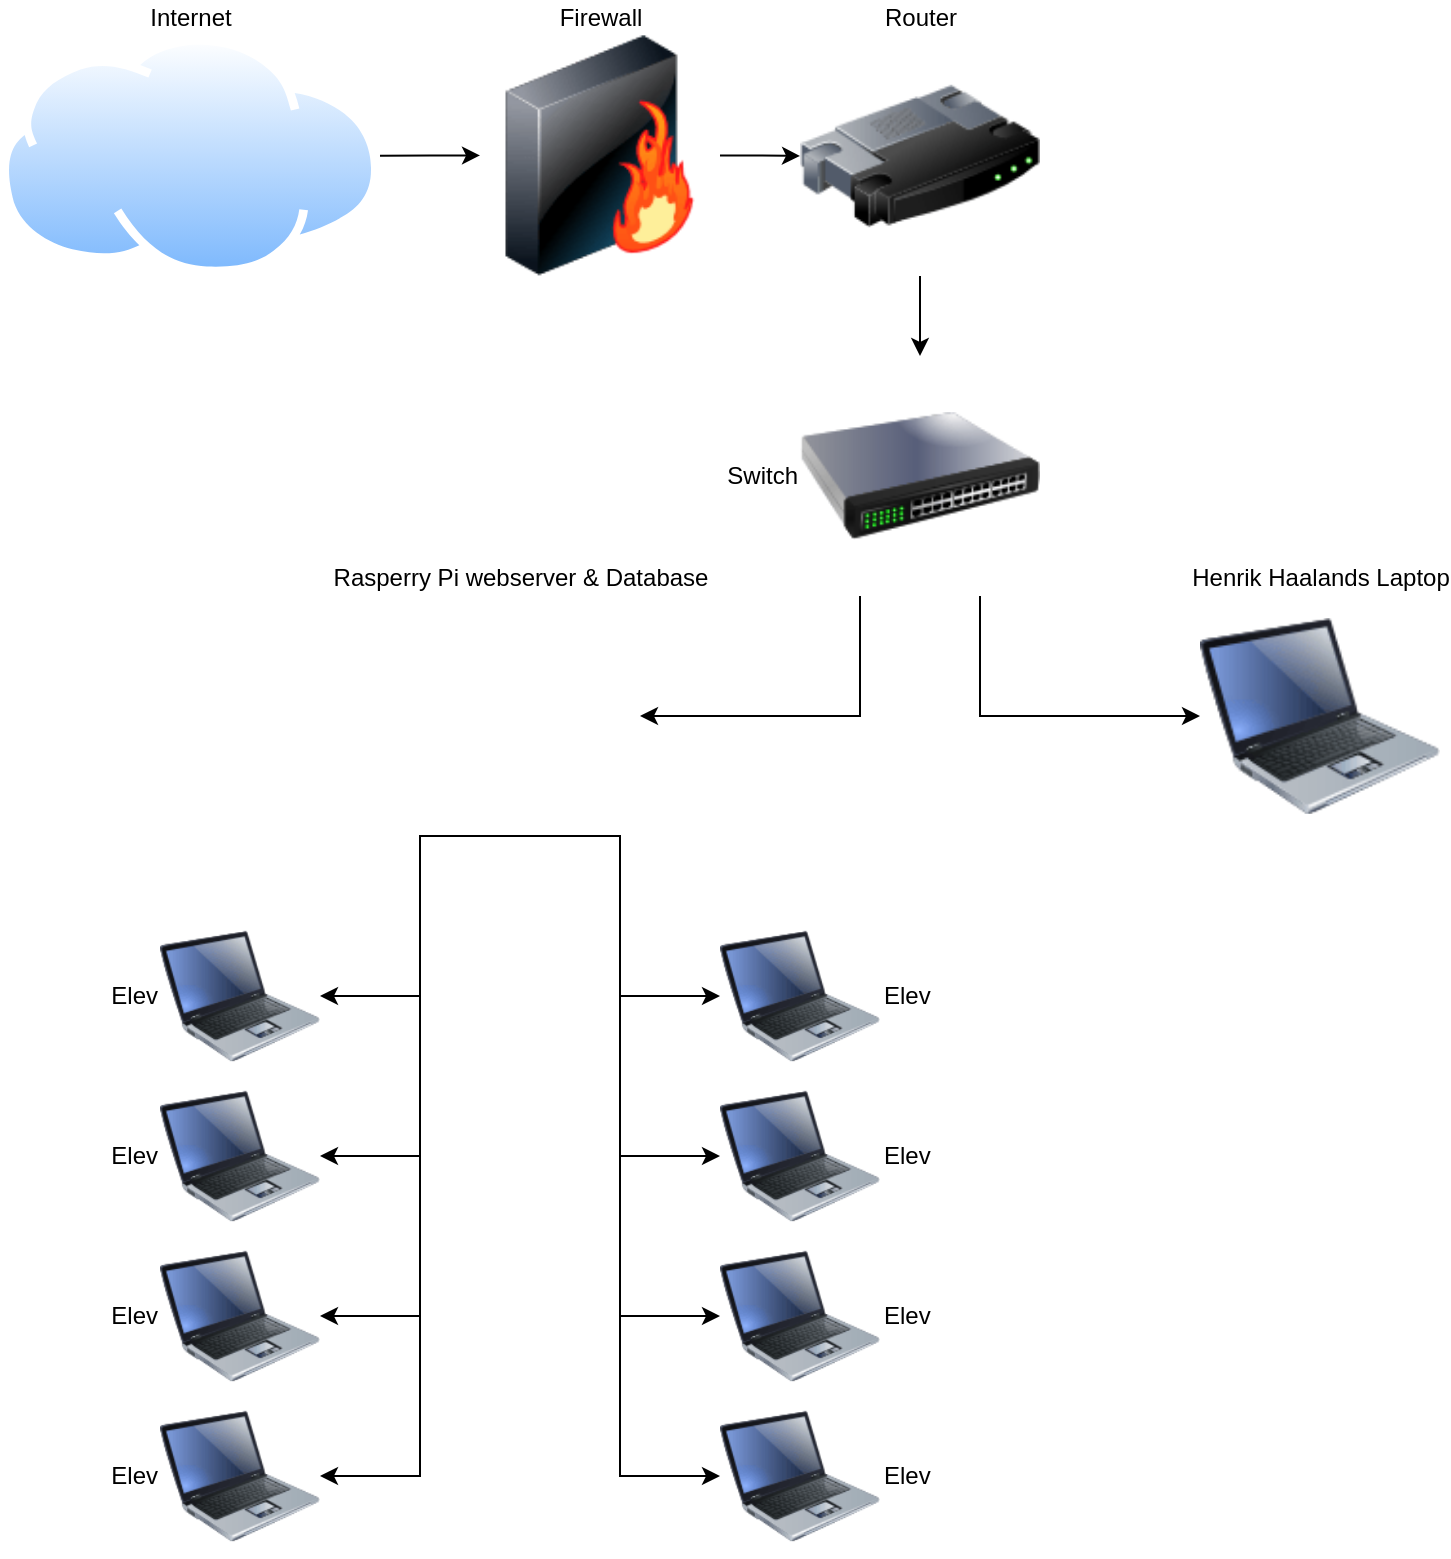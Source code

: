 <mxfile version="24.8.6">
  <diagram name="Page-1" id="x_zMMxYyY8Zf5vfGr3qV">
    <mxGraphModel dx="2074" dy="1098" grid="1" gridSize="10" guides="1" tooltips="1" connect="1" arrows="1" fold="1" page="1" pageScale="1" pageWidth="827" pageHeight="1169" math="0" shadow="0">
      <root>
        <mxCell id="0" />
        <mxCell id="1" parent="0" />
        <mxCell id="r1e56Lt2FbkrLY6wFx3a-11" style="edgeStyle=orthogonalEdgeStyle;rounded=0;orthogonalLoop=1;jettySize=auto;html=1;exitX=1;exitY=0.5;exitDx=0;exitDy=0;" edge="1" parent="1" source="r1e56Lt2FbkrLY6wFx3a-3" target="r1e56Lt2FbkrLY6wFx3a-10">
          <mxGeometry relative="1" as="geometry" />
        </mxCell>
        <mxCell id="r1e56Lt2FbkrLY6wFx3a-3" value="Internet" style="image;aspect=fixed;perimeter=ellipsePerimeter;html=1;align=center;shadow=0;dashed=0;spacingTop=3;image=img/lib/active_directory/internet_cloud.svg;labelPosition=center;verticalLabelPosition=top;verticalAlign=bottom;" vertex="1" parent="1">
          <mxGeometry y="120" width="190" height="119.69" as="geometry" />
        </mxCell>
        <mxCell id="r1e56Lt2FbkrLY6wFx3a-15" style="edgeStyle=orthogonalEdgeStyle;rounded=0;orthogonalLoop=1;jettySize=auto;html=1;exitX=0.25;exitY=1;exitDx=0;exitDy=0;entryX=1;entryY=0.5;entryDx=0;entryDy=0;" edge="1" parent="1" source="r1e56Lt2FbkrLY6wFx3a-8" target="r1e56Lt2FbkrLY6wFx3a-14">
          <mxGeometry relative="1" as="geometry" />
        </mxCell>
        <mxCell id="r1e56Lt2FbkrLY6wFx3a-17" style="edgeStyle=orthogonalEdgeStyle;rounded=0;orthogonalLoop=1;jettySize=auto;html=1;exitX=0.75;exitY=1;exitDx=0;exitDy=0;" edge="1" parent="1" source="r1e56Lt2FbkrLY6wFx3a-8" target="r1e56Lt2FbkrLY6wFx3a-16">
          <mxGeometry relative="1" as="geometry" />
        </mxCell>
        <mxCell id="r1e56Lt2FbkrLY6wFx3a-8" value="Switch" style="image;html=1;image=img/lib/clip_art/networking/Switch_128x128.png;labelPosition=left;verticalLabelPosition=middle;align=right;verticalAlign=middle;" vertex="1" parent="1">
          <mxGeometry x="400" y="280" width="120" height="120" as="geometry" />
        </mxCell>
        <mxCell id="r1e56Lt2FbkrLY6wFx3a-13" style="edgeStyle=orthogonalEdgeStyle;rounded=0;orthogonalLoop=1;jettySize=auto;html=1;exitX=0.5;exitY=1;exitDx=0;exitDy=0;" edge="1" parent="1" source="r1e56Lt2FbkrLY6wFx3a-9" target="r1e56Lt2FbkrLY6wFx3a-8">
          <mxGeometry relative="1" as="geometry" />
        </mxCell>
        <mxCell id="r1e56Lt2FbkrLY6wFx3a-9" value="Router" style="image;html=1;image=img/lib/clip_art/networking/Router_128x128.png;labelPosition=center;verticalLabelPosition=top;align=center;verticalAlign=bottom;" vertex="1" parent="1">
          <mxGeometry x="400" y="120" width="120" height="120" as="geometry" />
        </mxCell>
        <mxCell id="r1e56Lt2FbkrLY6wFx3a-12" style="edgeStyle=orthogonalEdgeStyle;rounded=0;orthogonalLoop=1;jettySize=auto;html=1;exitX=1;exitY=0.5;exitDx=0;exitDy=0;" edge="1" parent="1" source="r1e56Lt2FbkrLY6wFx3a-10" target="r1e56Lt2FbkrLY6wFx3a-9">
          <mxGeometry relative="1" as="geometry" />
        </mxCell>
        <mxCell id="r1e56Lt2FbkrLY6wFx3a-10" value="Firewall" style="image;html=1;image=img/lib/clip_art/networking/Firewall-page1_128x128.png;labelPosition=center;verticalLabelPosition=top;align=center;verticalAlign=bottom;" vertex="1" parent="1">
          <mxGeometry x="240" y="119.69" width="120" height="120" as="geometry" />
        </mxCell>
        <mxCell id="r1e56Lt2FbkrLY6wFx3a-31" style="edgeStyle=elbowEdgeStyle;rounded=0;orthogonalLoop=1;jettySize=auto;html=1;exitX=0.5;exitY=1;exitDx=0;exitDy=0;entryX=1;entryY=0.5;entryDx=0;entryDy=0;" edge="1" parent="1" source="r1e56Lt2FbkrLY6wFx3a-14" target="r1e56Lt2FbkrLY6wFx3a-21">
          <mxGeometry relative="1" as="geometry" />
        </mxCell>
        <mxCell id="r1e56Lt2FbkrLY6wFx3a-32" style="edgeStyle=elbowEdgeStyle;rounded=0;orthogonalLoop=1;jettySize=auto;html=1;exitX=0.5;exitY=1;exitDx=0;exitDy=0;entryX=0;entryY=0.5;entryDx=0;entryDy=0;" edge="1" parent="1" source="r1e56Lt2FbkrLY6wFx3a-14" target="r1e56Lt2FbkrLY6wFx3a-18">
          <mxGeometry relative="1" as="geometry" />
        </mxCell>
        <mxCell id="r1e56Lt2FbkrLY6wFx3a-33" style="edgeStyle=elbowEdgeStyle;rounded=0;orthogonalLoop=1;jettySize=auto;html=1;exitX=0.5;exitY=1;exitDx=0;exitDy=0;entryX=1;entryY=0.5;entryDx=0;entryDy=0;" edge="1" parent="1" source="r1e56Lt2FbkrLY6wFx3a-14" target="r1e56Lt2FbkrLY6wFx3a-20">
          <mxGeometry relative="1" as="geometry" />
        </mxCell>
        <mxCell id="r1e56Lt2FbkrLY6wFx3a-34" style="edgeStyle=elbowEdgeStyle;rounded=0;orthogonalLoop=1;jettySize=auto;html=1;exitX=0.5;exitY=1;exitDx=0;exitDy=0;entryX=0;entryY=0.5;entryDx=0;entryDy=0;" edge="1" parent="1" source="r1e56Lt2FbkrLY6wFx3a-14" target="r1e56Lt2FbkrLY6wFx3a-19">
          <mxGeometry relative="1" as="geometry" />
        </mxCell>
        <mxCell id="r1e56Lt2FbkrLY6wFx3a-35" style="edgeStyle=elbowEdgeStyle;rounded=0;orthogonalLoop=1;jettySize=auto;html=1;exitX=0.5;exitY=1;exitDx=0;exitDy=0;" edge="1" parent="1" source="r1e56Lt2FbkrLY6wFx3a-14" target="r1e56Lt2FbkrLY6wFx3a-25">
          <mxGeometry relative="1" as="geometry" />
        </mxCell>
        <mxCell id="r1e56Lt2FbkrLY6wFx3a-36" style="edgeStyle=elbowEdgeStyle;rounded=0;orthogonalLoop=1;jettySize=auto;html=1;exitX=0.5;exitY=1;exitDx=0;exitDy=0;entryX=0;entryY=0.5;entryDx=0;entryDy=0;" edge="1" parent="1" source="r1e56Lt2FbkrLY6wFx3a-14" target="r1e56Lt2FbkrLY6wFx3a-22">
          <mxGeometry relative="1" as="geometry" />
        </mxCell>
        <mxCell id="r1e56Lt2FbkrLY6wFx3a-37" style="edgeStyle=elbowEdgeStyle;rounded=0;orthogonalLoop=1;jettySize=auto;html=1;exitX=0.5;exitY=1;exitDx=0;exitDy=0;" edge="1" parent="1" source="r1e56Lt2FbkrLY6wFx3a-14" target="r1e56Lt2FbkrLY6wFx3a-24">
          <mxGeometry relative="1" as="geometry" />
        </mxCell>
        <mxCell id="r1e56Lt2FbkrLY6wFx3a-38" style="edgeStyle=elbowEdgeStyle;rounded=0;orthogonalLoop=1;jettySize=auto;html=1;exitX=0.5;exitY=1;exitDx=0;exitDy=0;entryX=0;entryY=0.5;entryDx=0;entryDy=0;" edge="1" parent="1" source="r1e56Lt2FbkrLY6wFx3a-14" target="r1e56Lt2FbkrLY6wFx3a-23">
          <mxGeometry relative="1" as="geometry" />
        </mxCell>
        <mxCell id="r1e56Lt2FbkrLY6wFx3a-14" value="Rasperry Pi webserver &amp;amp; Database" style="shape=image;html=1;verticalAlign=bottom;verticalLabelPosition=top;labelBackgroundColor=#ffffff;imageAspect=0;aspect=fixed;image=https://cdn1.iconfinder.com/data/icons/fruit-136/64/Fruit_iconfree_Filled_Outline_raspberry-healthy-organic-food-fruit_icon-128.png;labelPosition=center;align=center;" vertex="1" parent="1">
          <mxGeometry x="200" y="400" width="120" height="120" as="geometry" />
        </mxCell>
        <mxCell id="r1e56Lt2FbkrLY6wFx3a-16" value="Henrik Haalands Laptop" style="image;html=1;image=img/lib/clip_art/computers/Laptop_128x128.png;labelPosition=center;verticalLabelPosition=top;align=center;verticalAlign=bottom;" vertex="1" parent="1">
          <mxGeometry x="600" y="400" width="120" height="120" as="geometry" />
        </mxCell>
        <mxCell id="r1e56Lt2FbkrLY6wFx3a-18" value="Elev" style="image;html=1;image=img/lib/clip_art/computers/Laptop_128x128.png;labelPosition=right;verticalLabelPosition=middle;align=left;verticalAlign=middle;" vertex="1" parent="1">
          <mxGeometry x="360" y="560" width="80" height="80" as="geometry" />
        </mxCell>
        <mxCell id="r1e56Lt2FbkrLY6wFx3a-19" value="Elev" style="image;html=1;image=img/lib/clip_art/computers/Laptop_128x128.png;labelPosition=right;verticalLabelPosition=middle;align=left;verticalAlign=middle;" vertex="1" parent="1">
          <mxGeometry x="360" y="640" width="80" height="80" as="geometry" />
        </mxCell>
        <mxCell id="r1e56Lt2FbkrLY6wFx3a-20" value="Elev" style="image;html=1;image=img/lib/clip_art/computers/Laptop_128x128.png;labelPosition=left;verticalLabelPosition=middle;align=right;verticalAlign=middle;" vertex="1" parent="1">
          <mxGeometry x="80" y="640" width="80" height="80" as="geometry" />
        </mxCell>
        <mxCell id="r1e56Lt2FbkrLY6wFx3a-21" value="Elev" style="image;html=1;image=img/lib/clip_art/computers/Laptop_128x128.png;labelPosition=left;verticalLabelPosition=middle;align=right;verticalAlign=middle;" vertex="1" parent="1">
          <mxGeometry x="80" y="560" width="80" height="80" as="geometry" />
        </mxCell>
        <mxCell id="r1e56Lt2FbkrLY6wFx3a-22" value="Elev" style="image;html=1;image=img/lib/clip_art/computers/Laptop_128x128.png;labelPosition=right;verticalLabelPosition=middle;align=left;verticalAlign=middle;" vertex="1" parent="1">
          <mxGeometry x="360" y="720" width="80" height="80" as="geometry" />
        </mxCell>
        <mxCell id="r1e56Lt2FbkrLY6wFx3a-23" value="Elev" style="image;html=1;image=img/lib/clip_art/computers/Laptop_128x128.png;labelPosition=right;verticalLabelPosition=middle;align=left;verticalAlign=middle;" vertex="1" parent="1">
          <mxGeometry x="360" y="800" width="80" height="80" as="geometry" />
        </mxCell>
        <mxCell id="r1e56Lt2FbkrLY6wFx3a-24" value="Elev" style="image;html=1;image=img/lib/clip_art/computers/Laptop_128x128.png;labelPosition=left;verticalLabelPosition=middle;align=right;verticalAlign=middle;" vertex="1" parent="1">
          <mxGeometry x="80" y="800" width="80" height="80" as="geometry" />
        </mxCell>
        <mxCell id="r1e56Lt2FbkrLY6wFx3a-25" value="Elev" style="image;html=1;image=img/lib/clip_art/computers/Laptop_128x128.png;labelPosition=left;verticalLabelPosition=middle;align=right;verticalAlign=middle;" vertex="1" parent="1">
          <mxGeometry x="80" y="720" width="80" height="80" as="geometry" />
        </mxCell>
      </root>
    </mxGraphModel>
  </diagram>
</mxfile>
